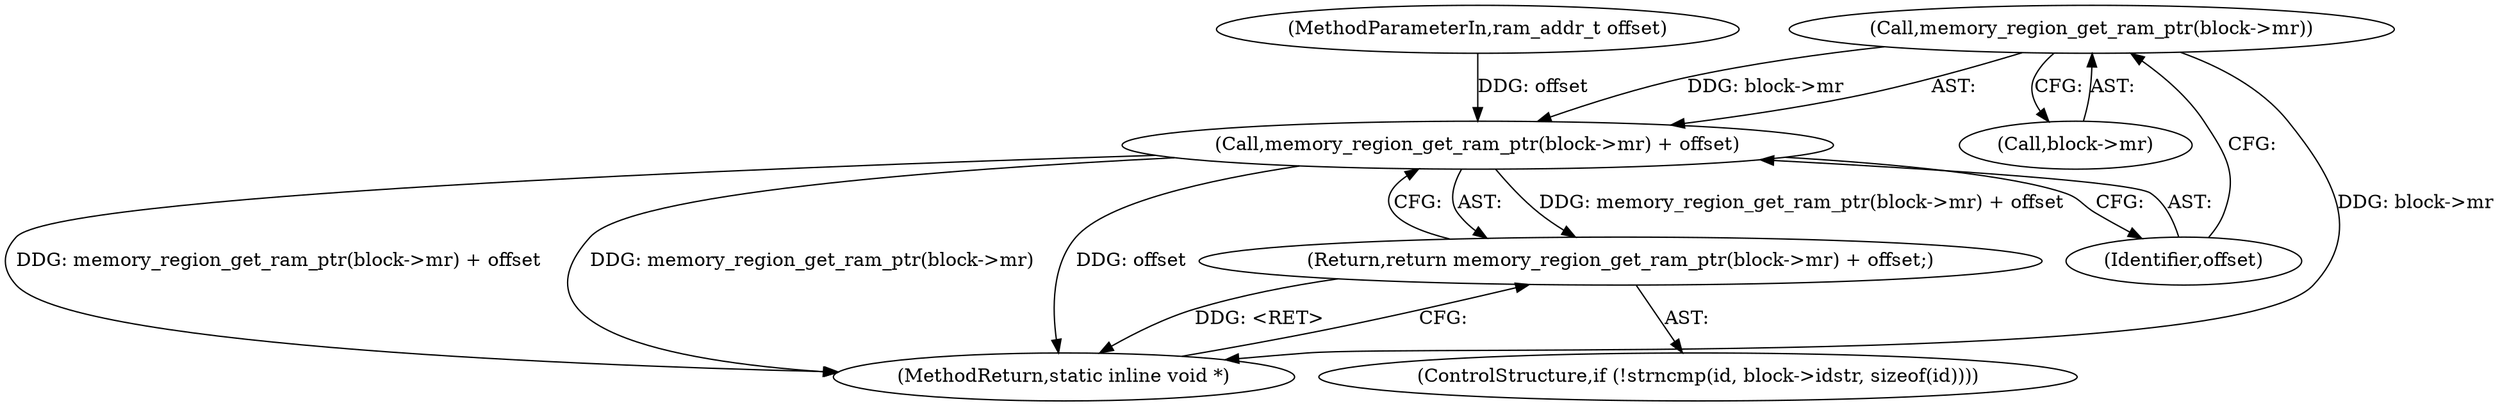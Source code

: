 digraph "0_qemu_0be839a2701369f669532ea5884c15bead1c6e08@pointer" {
"1000158" [label="(Call,memory_region_get_ram_ptr(block->mr))"];
"1000157" [label="(Call,memory_region_get_ram_ptr(block->mr) + offset)"];
"1000156" [label="(Return,return memory_region_get_ram_ptr(block->mr) + offset;)"];
"1000102" [label="(MethodParameterIn,ram_addr_t offset)"];
"1000166" [label="(MethodReturn,static inline void *)"];
"1000156" [label="(Return,return memory_region_get_ram_ptr(block->mr) + offset;)"];
"1000159" [label="(Call,block->mr)"];
"1000147" [label="(ControlStructure,if (!strncmp(id, block->idstr, sizeof(id))))"];
"1000162" [label="(Identifier,offset)"];
"1000158" [label="(Call,memory_region_get_ram_ptr(block->mr))"];
"1000157" [label="(Call,memory_region_get_ram_ptr(block->mr) + offset)"];
"1000158" -> "1000157"  [label="AST: "];
"1000158" -> "1000159"  [label="CFG: "];
"1000159" -> "1000158"  [label="AST: "];
"1000162" -> "1000158"  [label="CFG: "];
"1000158" -> "1000166"  [label="DDG: block->mr"];
"1000158" -> "1000157"  [label="DDG: block->mr"];
"1000157" -> "1000156"  [label="AST: "];
"1000157" -> "1000162"  [label="CFG: "];
"1000162" -> "1000157"  [label="AST: "];
"1000156" -> "1000157"  [label="CFG: "];
"1000157" -> "1000166"  [label="DDG: memory_region_get_ram_ptr(block->mr) + offset"];
"1000157" -> "1000166"  [label="DDG: memory_region_get_ram_ptr(block->mr)"];
"1000157" -> "1000166"  [label="DDG: offset"];
"1000157" -> "1000156"  [label="DDG: memory_region_get_ram_ptr(block->mr) + offset"];
"1000102" -> "1000157"  [label="DDG: offset"];
"1000156" -> "1000147"  [label="AST: "];
"1000166" -> "1000156"  [label="CFG: "];
"1000156" -> "1000166"  [label="DDG: <RET>"];
}
